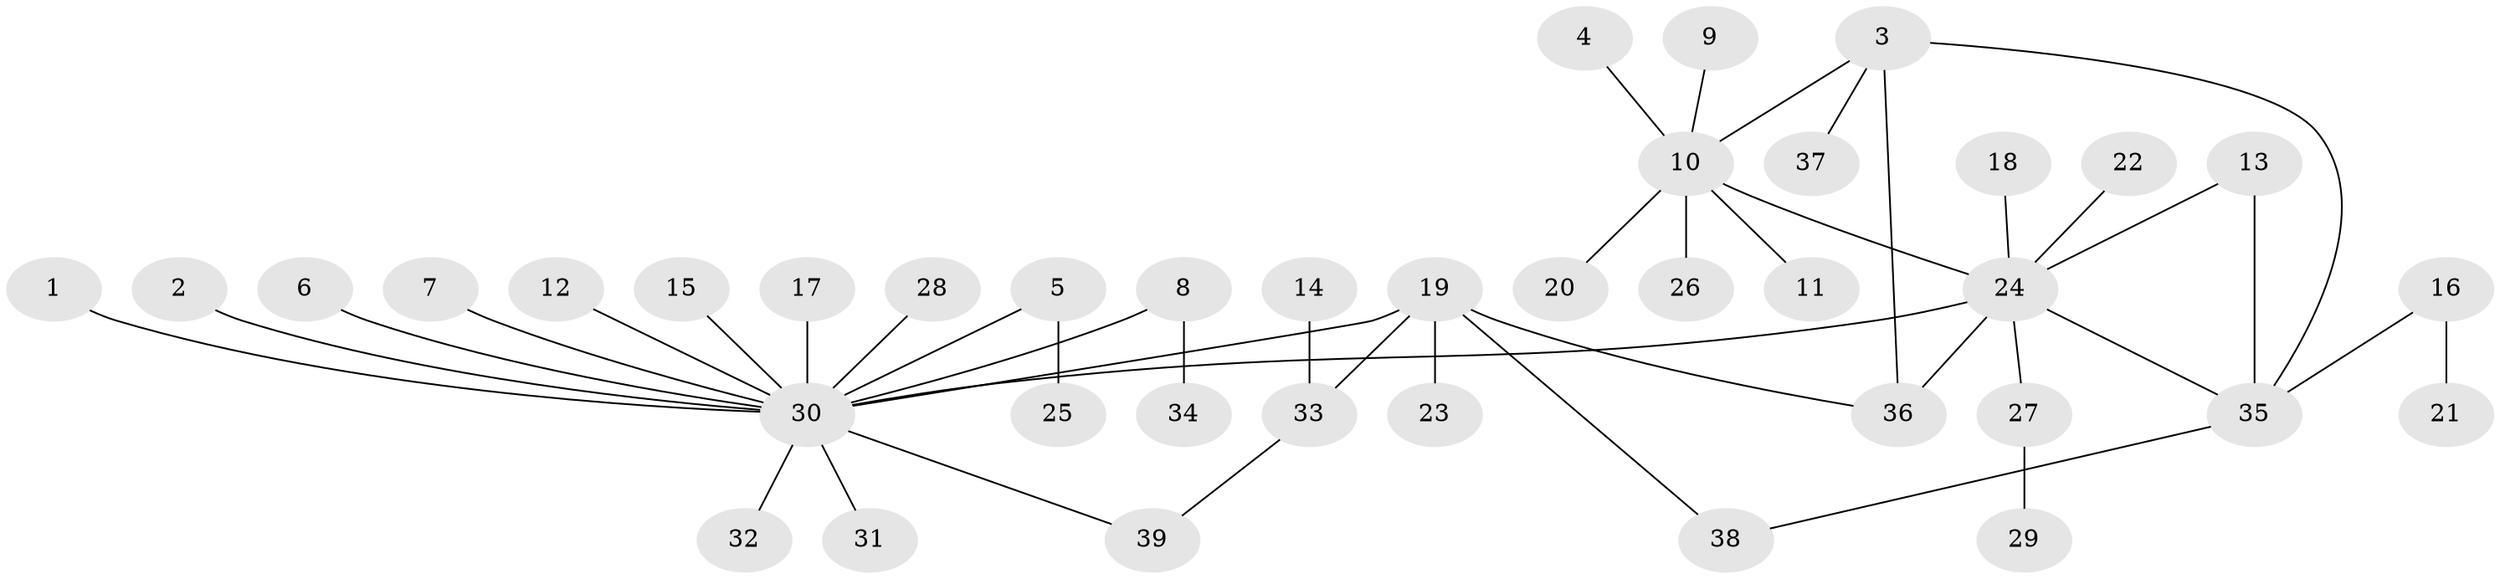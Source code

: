// original degree distribution, {9: 0.025974025974025976, 17: 0.012987012987012988, 1: 0.5844155844155844, 3: 0.05194805194805195, 4: 0.03896103896103896, 2: 0.23376623376623376, 7: 0.025974025974025976, 5: 0.025974025974025976}
// Generated by graph-tools (version 1.1) at 2025/01/03/09/25 03:01:54]
// undirected, 39 vertices, 44 edges
graph export_dot {
graph [start="1"]
  node [color=gray90,style=filled];
  1;
  2;
  3;
  4;
  5;
  6;
  7;
  8;
  9;
  10;
  11;
  12;
  13;
  14;
  15;
  16;
  17;
  18;
  19;
  20;
  21;
  22;
  23;
  24;
  25;
  26;
  27;
  28;
  29;
  30;
  31;
  32;
  33;
  34;
  35;
  36;
  37;
  38;
  39;
  1 -- 30 [weight=1.0];
  2 -- 30 [weight=1.0];
  3 -- 10 [weight=1.0];
  3 -- 35 [weight=1.0];
  3 -- 36 [weight=1.0];
  3 -- 37 [weight=1.0];
  4 -- 10 [weight=1.0];
  5 -- 25 [weight=1.0];
  5 -- 30 [weight=1.0];
  6 -- 30 [weight=1.0];
  7 -- 30 [weight=1.0];
  8 -- 30 [weight=1.0];
  8 -- 34 [weight=1.0];
  9 -- 10 [weight=1.0];
  10 -- 11 [weight=1.0];
  10 -- 20 [weight=1.0];
  10 -- 24 [weight=1.0];
  10 -- 26 [weight=1.0];
  12 -- 30 [weight=1.0];
  13 -- 24 [weight=1.0];
  13 -- 35 [weight=1.0];
  14 -- 33 [weight=1.0];
  15 -- 30 [weight=1.0];
  16 -- 21 [weight=1.0];
  16 -- 35 [weight=1.0];
  17 -- 30 [weight=1.0];
  18 -- 24 [weight=1.0];
  19 -- 23 [weight=1.0];
  19 -- 30 [weight=1.0];
  19 -- 33 [weight=1.0];
  19 -- 36 [weight=1.0];
  19 -- 38 [weight=1.0];
  22 -- 24 [weight=1.0];
  24 -- 27 [weight=1.0];
  24 -- 30 [weight=1.0];
  24 -- 35 [weight=1.0];
  24 -- 36 [weight=1.0];
  27 -- 29 [weight=1.0];
  28 -- 30 [weight=1.0];
  30 -- 31 [weight=1.0];
  30 -- 32 [weight=1.0];
  30 -- 39 [weight=1.0];
  33 -- 39 [weight=1.0];
  35 -- 38 [weight=1.0];
}
